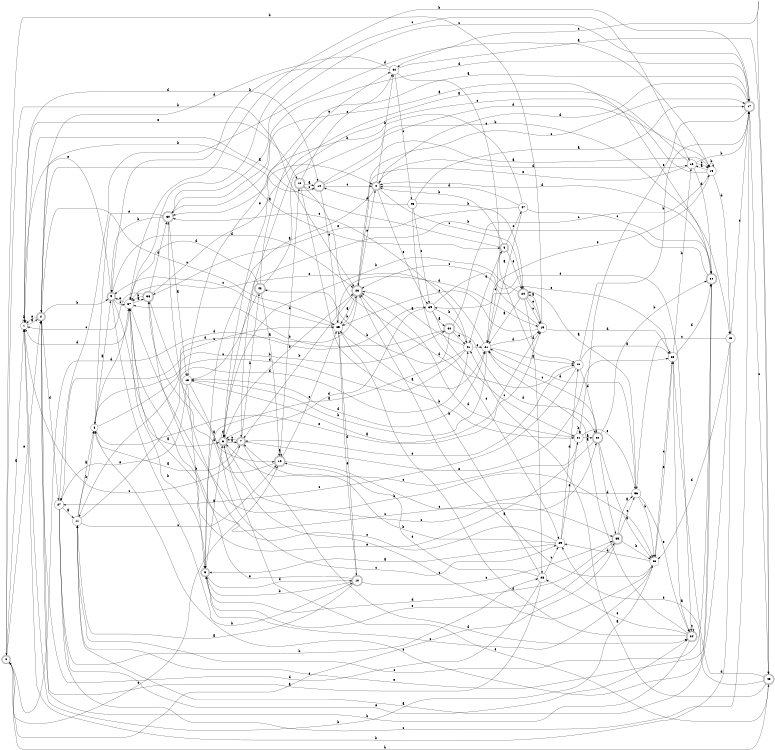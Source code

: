 digraph n39_2 {
__start0 [label="" shape="none"];

rankdir=LR;
size="8,5";

s0 [style="rounded,filled", color="black", fillcolor="white" shape="doublecircle", label="0"];
s1 [style="filled", color="black", fillcolor="white" shape="circle", label="1"];
s2 [style="rounded,filled", color="black", fillcolor="white" shape="doublecircle", label="2"];
s3 [style="rounded,filled", color="black", fillcolor="white" shape="doublecircle", label="3"];
s4 [style="rounded,filled", color="black", fillcolor="white" shape="doublecircle", label="4"];
s5 [style="rounded,filled", color="black", fillcolor="white" shape="doublecircle", label="5"];
s6 [style="rounded,filled", color="black", fillcolor="white" shape="doublecircle", label="6"];
s7 [style="rounded,filled", color="black", fillcolor="white" shape="doublecircle", label="7"];
s8 [style="filled", color="black", fillcolor="white" shape="circle", label="8"];
s9 [style="rounded,filled", color="black", fillcolor="white" shape="doublecircle", label="9"];
s10 [style="rounded,filled", color="black", fillcolor="white" shape="doublecircle", label="10"];
s11 [style="filled", color="black", fillcolor="white" shape="circle", label="11"];
s12 [style="rounded,filled", color="black", fillcolor="white" shape="doublecircle", label="12"];
s13 [style="rounded,filled", color="black", fillcolor="white" shape="doublecircle", label="13"];
s14 [style="rounded,filled", color="black", fillcolor="white" shape="doublecircle", label="14"];
s15 [style="filled", color="black", fillcolor="white" shape="circle", label="15"];
s16 [style="filled", color="black", fillcolor="white" shape="circle", label="16"];
s17 [style="rounded,filled", color="black", fillcolor="white" shape="doublecircle", label="17"];
s18 [style="filled", color="black", fillcolor="white" shape="circle", label="18"];
s19 [style="filled", color="black", fillcolor="white" shape="circle", label="19"];
s20 [style="rounded,filled", color="black", fillcolor="white" shape="doublecircle", label="20"];
s21 [style="filled", color="black", fillcolor="white" shape="circle", label="21"];
s22 [style="filled", color="black", fillcolor="white" shape="circle", label="22"];
s23 [style="filled", color="black", fillcolor="white" shape="circle", label="23"];
s24 [style="rounded,filled", color="black", fillcolor="white" shape="doublecircle", label="24"];
s25 [style="filled", color="black", fillcolor="white" shape="circle", label="25"];
s26 [style="rounded,filled", color="black", fillcolor="white" shape="doublecircle", label="26"];
s27 [style="filled", color="black", fillcolor="white" shape="circle", label="27"];
s28 [style="filled", color="black", fillcolor="white" shape="circle", label="28"];
s29 [style="filled", color="black", fillcolor="white" shape="circle", label="29"];
s30 [style="rounded,filled", color="black", fillcolor="white" shape="doublecircle", label="30"];
s31 [style="filled", color="black", fillcolor="white" shape="circle", label="31"];
s32 [style="rounded,filled", color="black", fillcolor="white" shape="doublecircle", label="32"];
s33 [style="filled", color="black", fillcolor="white" shape="circle", label="33"];
s34 [style="rounded,filled", color="black", fillcolor="white" shape="doublecircle", label="34"];
s35 [style="rounded,filled", color="black", fillcolor="white" shape="doublecircle", label="35"];
s36 [style="filled", color="black", fillcolor="white" shape="circle", label="36"];
s37 [style="filled", color="black", fillcolor="white" shape="circle", label="37"];
s38 [style="rounded,filled", color="black", fillcolor="white" shape="doublecircle", label="38"];
s39 [style="filled", color="black", fillcolor="white" shape="circle", label="39"];
s40 [style="rounded,filled", color="black", fillcolor="white" shape="doublecircle", label="40"];
s41 [style="filled", color="black", fillcolor="white" shape="circle", label="41"];
s42 [style="rounded,filled", color="black", fillcolor="white" shape="doublecircle", label="42"];
s43 [style="filled", color="black", fillcolor="white" shape="circle", label="43"];
s44 [style="filled", color="black", fillcolor="white" shape="circle", label="44"];
s45 [style="rounded,filled", color="black", fillcolor="white" shape="doublecircle", label="45"];
s46 [style="filled", color="black", fillcolor="white" shape="circle", label="46"];
s47 [style="filled", color="black", fillcolor="white" shape="circle", label="47"];
s0 -> s1 [label="a"];
s0 -> s26 [label="b"];
s0 -> s12 [label="c"];
s0 -> s39 [label="d"];
s0 -> s2 [label="e"];
s1 -> s2 [label="a"];
s1 -> s1 [label="b"];
s1 -> s7 [label="c"];
s1 -> s14 [label="d"];
s1 -> s13 [label="e"];
s2 -> s3 [label="a"];
s2 -> s9 [label="b"];
s2 -> s25 [label="c"];
s2 -> s27 [label="d"];
s2 -> s1 [label="e"];
s3 -> s1 [label="a"];
s3 -> s4 [label="b"];
s3 -> s47 [label="c"];
s3 -> s41 [label="d"];
s3 -> s20 [label="e"];
s4 -> s5 [label="a"];
s4 -> s44 [label="b"];
s4 -> s20 [label="c"];
s4 -> s16 [label="d"];
s4 -> s39 [label="e"];
s5 -> s6 [label="a"];
s5 -> s37 [label="b"];
s5 -> s33 [label="c"];
s5 -> s10 [label="d"];
s5 -> s35 [label="e"];
s6 -> s7 [label="a"];
s6 -> s26 [label="b"];
s6 -> s35 [label="c"];
s6 -> s6 [label="d"];
s6 -> s45 [label="e"];
s7 -> s8 [label="a"];
s7 -> s42 [label="b"];
s7 -> s6 [label="c"];
s7 -> s24 [label="d"];
s7 -> s23 [label="e"];
s8 -> s9 [label="a"];
s8 -> s40 [label="b"];
s8 -> s25 [label="c"];
s8 -> s37 [label="d"];
s8 -> s19 [label="e"];
s9 -> s6 [label="a"];
s9 -> s10 [label="b"];
s9 -> s37 [label="c"];
s9 -> s26 [label="d"];
s9 -> s1 [label="e"];
s10 -> s11 [label="a"];
s10 -> s5 [label="b"];
s10 -> s35 [label="c"];
s10 -> s25 [label="d"];
s10 -> s38 [label="e"];
s11 -> s8 [label="a"];
s11 -> s8 [label="b"];
s11 -> s12 [label="c"];
s11 -> s41 [label="d"];
s11 -> s34 [label="e"];
s12 -> s12 [label="a"];
s12 -> s13 [label="b"];
s12 -> s32 [label="c"];
s12 -> s38 [label="d"];
s12 -> s25 [label="e"];
s13 -> s14 [label="a"];
s13 -> s31 [label="b"];
s13 -> s14 [label="c"];
s13 -> s22 [label="d"];
s13 -> s44 [label="e"];
s14 -> s15 [label="a"];
s14 -> s2 [label="b"];
s14 -> s4 [label="c"];
s14 -> s15 [label="d"];
s14 -> s25 [label="e"];
s15 -> s16 [label="a"];
s15 -> s15 [label="b"];
s15 -> s7 [label="c"];
s15 -> s43 [label="d"];
s15 -> s21 [label="e"];
s16 -> s6 [label="a"];
s16 -> s17 [label="b"];
s16 -> s15 [label="c"];
s16 -> s34 [label="d"];
s16 -> s26 [label="e"];
s17 -> s18 [label="a"];
s17 -> s37 [label="b"];
s17 -> s45 [label="c"];
s17 -> s4 [label="d"];
s17 -> s31 [label="e"];
s18 -> s19 [label="a"];
s18 -> s5 [label="b"];
s18 -> s29 [label="c"];
s18 -> s21 [label="d"];
s18 -> s27 [label="e"];
s19 -> s20 [label="a"];
s19 -> s0 [label="b"];
s19 -> s26 [label="c"];
s19 -> s23 [label="d"];
s19 -> s25 [label="e"];
s20 -> s21 [label="a"];
s20 -> s6 [label="b"];
s20 -> s19 [label="c"];
s20 -> s28 [label="d"];
s20 -> s19 [label="e"];
s21 -> s22 [label="a"];
s21 -> s18 [label="b"];
s21 -> s3 [label="c"];
s21 -> s19 [label="d"];
s21 -> s37 [label="e"];
s22 -> s23 [label="a"];
s22 -> s17 [label="b"];
s22 -> s27 [label="c"];
s22 -> s32 [label="d"];
s22 -> s7 [label="e"];
s23 -> s24 [label="a"];
s23 -> s16 [label="b"];
s23 -> s33 [label="c"];
s23 -> s34 [label="d"];
s23 -> s39 [label="e"];
s24 -> s21 [label="a"];
s24 -> s2 [label="b"];
s24 -> s24 [label="c"];
s24 -> s25 [label="d"];
s24 -> s28 [label="e"];
s25 -> s21 [label="a"];
s25 -> s26 [label="b"];
s25 -> s9 [label="c"];
s25 -> s19 [label="d"];
s25 -> s10 [label="e"];
s26 -> s25 [label="a"];
s26 -> s7 [label="b"];
s26 -> s17 [label="c"];
s26 -> s27 [label="d"];
s26 -> s4 [label="e"];
s27 -> s11 [label="a"];
s27 -> s28 [label="b"];
s27 -> s17 [label="c"];
s27 -> s15 [label="d"];
s27 -> s24 [label="e"];
s28 -> s2 [label="a"];
s28 -> s26 [label="b"];
s28 -> s29 [label="c"];
s28 -> s2 [label="d"];
s28 -> s12 [label="e"];
s29 -> s5 [label="a"];
s29 -> s7 [label="b"];
s29 -> s30 [label="c"];
s29 -> s22 [label="d"];
s29 -> s31 [label="e"];
s30 -> s18 [label="a"];
s30 -> s9 [label="b"];
s30 -> s17 [label="c"];
s30 -> s17 [label="d"];
s30 -> s8 [label="e"];
s31 -> s32 [label="a"];
s31 -> s31 [label="b"];
s31 -> s6 [label="c"];
s31 -> s26 [label="d"];
s31 -> s36 [label="e"];
s32 -> s33 [label="a"];
s32 -> s34 [label="b"];
s32 -> s21 [label="c"];
s32 -> s35 [label="d"];
s32 -> s37 [label="e"];
s33 -> s26 [label="a"];
s33 -> s1 [label="b"];
s33 -> s6 [label="c"];
s33 -> s29 [label="d"];
s33 -> s23 [label="e"];
s34 -> s30 [label="a"];
s34 -> s6 [label="b"];
s34 -> s11 [label="c"];
s34 -> s4 [label="d"];
s34 -> s8 [label="e"];
s35 -> s36 [label="a"];
s35 -> s33 [label="b"];
s35 -> s36 [label="c"];
s35 -> s5 [label="d"];
s35 -> s0 [label="e"];
s36 -> s20 [label="a"];
s36 -> s33 [label="b"];
s36 -> s37 [label="c"];
s36 -> s21 [label="d"];
s36 -> s24 [label="e"];
s37 -> s38 [label="a"];
s37 -> s33 [label="b"];
s37 -> s16 [label="c"];
s37 -> s1 [label="d"];
s37 -> s9 [label="e"];
s38 -> s12 [label="a"];
s38 -> s37 [label="b"];
s38 -> s1 [label="c"];
s38 -> s30 [label="d"];
s38 -> s4 [label="e"];
s39 -> s40 [label="a"];
s39 -> s41 [label="b"];
s39 -> s31 [label="c"];
s39 -> s6 [label="d"];
s39 -> s24 [label="e"];
s40 -> s5 [label="a"];
s40 -> s37 [label="b"];
s40 -> s15 [label="c"];
s40 -> s32 [label="d"];
s40 -> s41 [label="e"];
s41 -> s26 [label="a"];
s41 -> s42 [label="b"];
s41 -> s30 [label="c"];
s41 -> s11 [label="d"];
s41 -> s21 [label="e"];
s42 -> s12 [label="a"];
s42 -> s43 [label="b"];
s42 -> s18 [label="c"];
s42 -> s37 [label="d"];
s42 -> s44 [label="e"];
s43 -> s11 [label="a"];
s43 -> s1 [label="b"];
s43 -> s36 [label="c"];
s43 -> s33 [label="d"];
s43 -> s17 [label="e"];
s44 -> s45 [label="a"];
s44 -> s9 [label="b"];
s44 -> s46 [label="c"];
s44 -> s2 [label="d"];
s44 -> s22 [label="e"];
s45 -> s41 [label="a"];
s45 -> s0 [label="b"];
s45 -> s44 [label="c"];
s45 -> s23 [label="d"];
s45 -> s29 [label="e"];
s46 -> s17 [label="a"];
s46 -> s20 [label="b"];
s46 -> s39 [label="c"];
s46 -> s14 [label="d"];
s46 -> s29 [label="e"];
s47 -> s21 [label="a"];
s47 -> s30 [label="b"];
s47 -> s34 [label="c"];
s47 -> s4 [label="d"];
s47 -> s38 [label="e"];

}